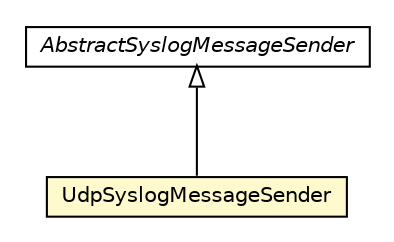 #!/usr/local/bin/dot
#
# Class diagram 
# Generated by UMLGraph version R5_6-24-gf6e263 (http://www.umlgraph.org/)
#

digraph G {
	edge [fontname="Helvetica",fontsize=10,labelfontname="Helvetica",labelfontsize=10];
	node [fontname="Helvetica",fontsize=10,shape=plaintext];
	nodesep=0.25;
	ranksep=0.5;
	// com.cloudbees.syslog.sender.UdpSyslogMessageSender
	c7952960 [label=<<table title="com.cloudbees.syslog.sender.UdpSyslogMessageSender" border="0" cellborder="1" cellspacing="0" cellpadding="2" port="p" bgcolor="lemonChiffon" href="./UdpSyslogMessageSender.html">
		<tr><td><table border="0" cellspacing="0" cellpadding="1">
<tr><td align="center" balign="center"> UdpSyslogMessageSender </td></tr>
		</table></td></tr>
		</table>>, URL="./UdpSyslogMessageSender.html", fontname="Helvetica", fontcolor="black", fontsize=10.0];
	// com.cloudbees.syslog.sender.AbstractSyslogMessageSender
	c7952961 [label=<<table title="com.cloudbees.syslog.sender.AbstractSyslogMessageSender" border="0" cellborder="1" cellspacing="0" cellpadding="2" port="p" href="./AbstractSyslogMessageSender.html">
		<tr><td><table border="0" cellspacing="0" cellpadding="1">
<tr><td align="center" balign="center"><font face="Helvetica-Oblique"> AbstractSyslogMessageSender </font></td></tr>
		</table></td></tr>
		</table>>, URL="./AbstractSyslogMessageSender.html", fontname="Helvetica", fontcolor="black", fontsize=10.0];
	//com.cloudbees.syslog.sender.UdpSyslogMessageSender extends com.cloudbees.syslog.sender.AbstractSyslogMessageSender
	c7952961:p -> c7952960:p [dir=back,arrowtail=empty];
}

